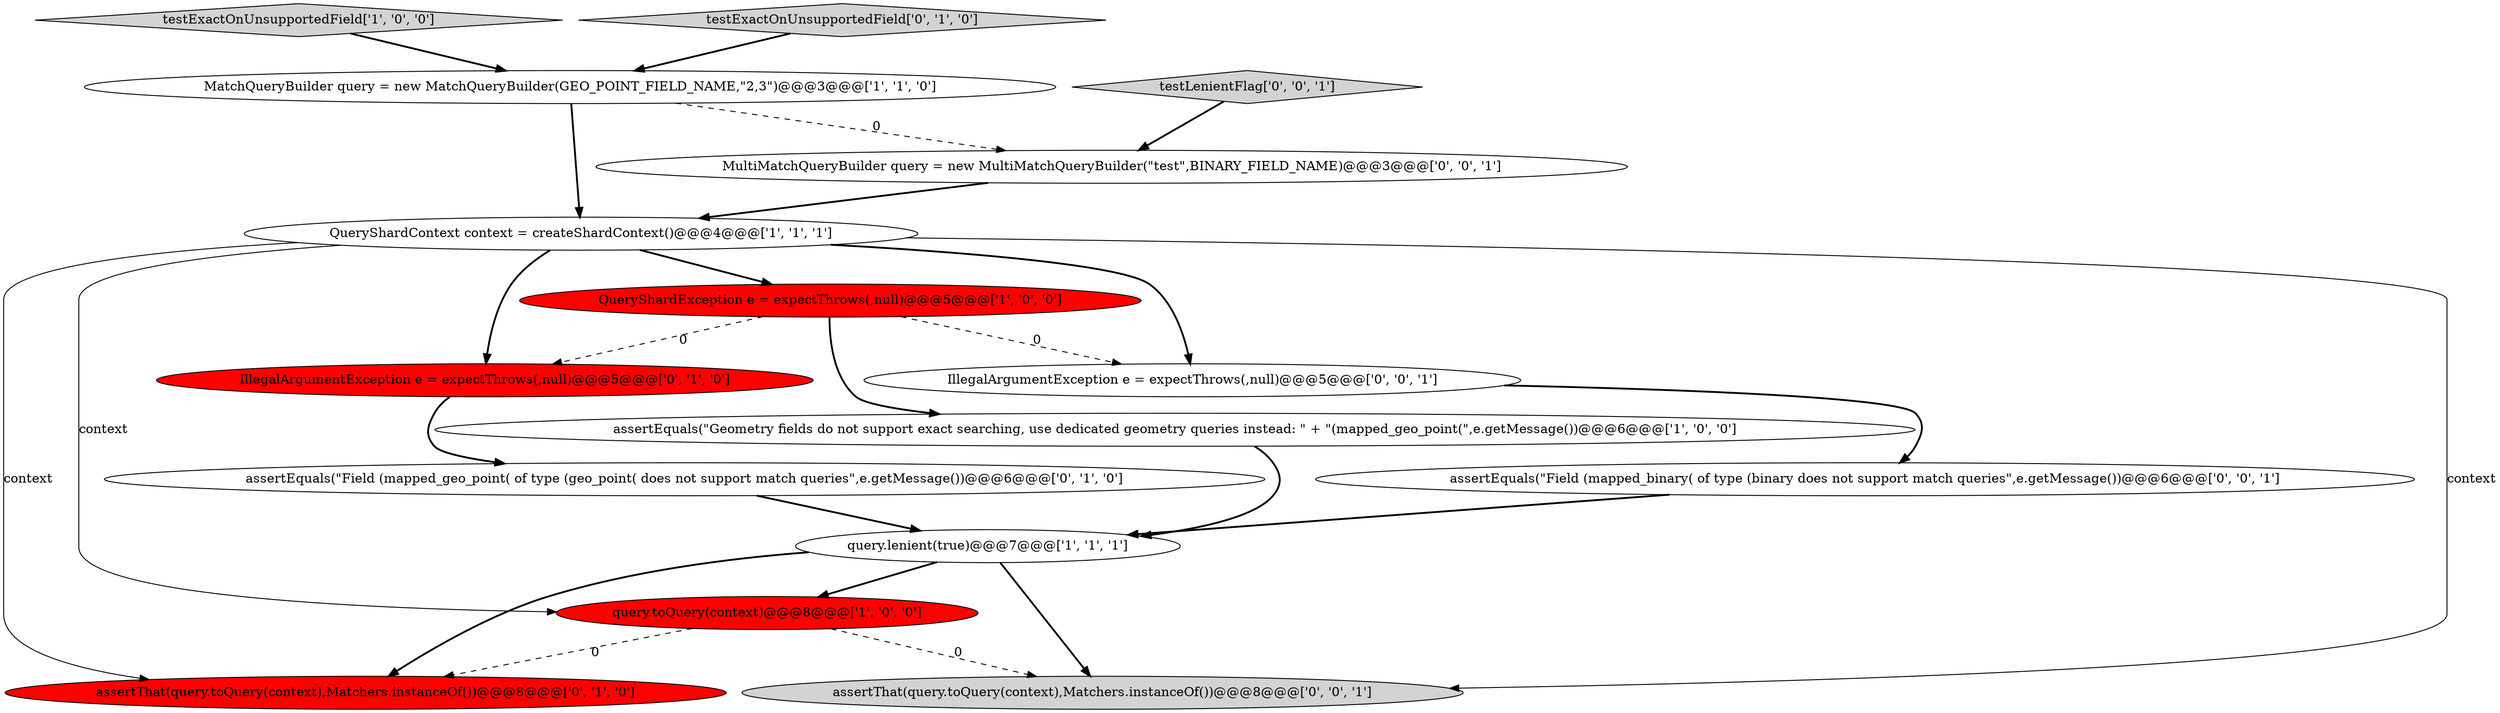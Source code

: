 digraph {
2 [style = filled, label = "QueryShardException e = expectThrows(,null)@@@5@@@['1', '0', '0']", fillcolor = red, shape = ellipse image = "AAA1AAABBB1BBB"];
3 [style = filled, label = "assertEquals(\"Geometry fields do not support exact searching, use dedicated geometry queries instead: \" + \"(mapped_geo_point(\",e.getMessage())@@@6@@@['1', '0', '0']", fillcolor = white, shape = ellipse image = "AAA0AAABBB1BBB"];
6 [style = filled, label = "testExactOnUnsupportedField['1', '0', '0']", fillcolor = lightgray, shape = diamond image = "AAA0AAABBB1BBB"];
9 [style = filled, label = "testExactOnUnsupportedField['0', '1', '0']", fillcolor = lightgray, shape = diamond image = "AAA0AAABBB2BBB"];
10 [style = filled, label = "assertThat(query.toQuery(context),Matchers.instanceOf())@@@8@@@['0', '1', '0']", fillcolor = red, shape = ellipse image = "AAA1AAABBB2BBB"];
7 [style = filled, label = "IllegalArgumentException e = expectThrows(,null)@@@5@@@['0', '1', '0']", fillcolor = red, shape = ellipse image = "AAA1AAABBB2BBB"];
5 [style = filled, label = "query.lenient(true)@@@7@@@['1', '1', '1']", fillcolor = white, shape = ellipse image = "AAA0AAABBB1BBB"];
15 [style = filled, label = "MultiMatchQueryBuilder query = new MultiMatchQueryBuilder(\"test\",BINARY_FIELD_NAME)@@@3@@@['0', '0', '1']", fillcolor = white, shape = ellipse image = "AAA0AAABBB3BBB"];
14 [style = filled, label = "assertEquals(\"Field (mapped_binary( of type (binary does not support match queries\",e.getMessage())@@@6@@@['0', '0', '1']", fillcolor = white, shape = ellipse image = "AAA0AAABBB3BBB"];
0 [style = filled, label = "MatchQueryBuilder query = new MatchQueryBuilder(GEO_POINT_FIELD_NAME,\"2,3\")@@@3@@@['1', '1', '0']", fillcolor = white, shape = ellipse image = "AAA0AAABBB1BBB"];
11 [style = filled, label = "testLenientFlag['0', '0', '1']", fillcolor = lightgray, shape = diamond image = "AAA0AAABBB3BBB"];
12 [style = filled, label = "assertThat(query.toQuery(context),Matchers.instanceOf())@@@8@@@['0', '0', '1']", fillcolor = lightgray, shape = ellipse image = "AAA0AAABBB3BBB"];
13 [style = filled, label = "IllegalArgumentException e = expectThrows(,null)@@@5@@@['0', '0', '1']", fillcolor = white, shape = ellipse image = "AAA0AAABBB3BBB"];
1 [style = filled, label = "query.toQuery(context)@@@8@@@['1', '0', '0']", fillcolor = red, shape = ellipse image = "AAA1AAABBB1BBB"];
8 [style = filled, label = "assertEquals(\"Field (mapped_geo_point( of type (geo_point( does not support match queries\",e.getMessage())@@@6@@@['0', '1', '0']", fillcolor = white, shape = ellipse image = "AAA0AAABBB2BBB"];
4 [style = filled, label = "QueryShardContext context = createShardContext()@@@4@@@['1', '1', '1']", fillcolor = white, shape = ellipse image = "AAA0AAABBB1BBB"];
5->10 [style = bold, label=""];
9->0 [style = bold, label=""];
2->3 [style = bold, label=""];
4->13 [style = bold, label=""];
0->15 [style = dashed, label="0"];
6->0 [style = bold, label=""];
4->2 [style = bold, label=""];
1->10 [style = dashed, label="0"];
4->12 [style = solid, label="context"];
2->7 [style = dashed, label="0"];
7->8 [style = bold, label=""];
4->7 [style = bold, label=""];
11->15 [style = bold, label=""];
4->1 [style = solid, label="context"];
1->12 [style = dashed, label="0"];
5->1 [style = bold, label=""];
3->5 [style = bold, label=""];
8->5 [style = bold, label=""];
5->12 [style = bold, label=""];
0->4 [style = bold, label=""];
2->13 [style = dashed, label="0"];
4->10 [style = solid, label="context"];
15->4 [style = bold, label=""];
13->14 [style = bold, label=""];
14->5 [style = bold, label=""];
}
